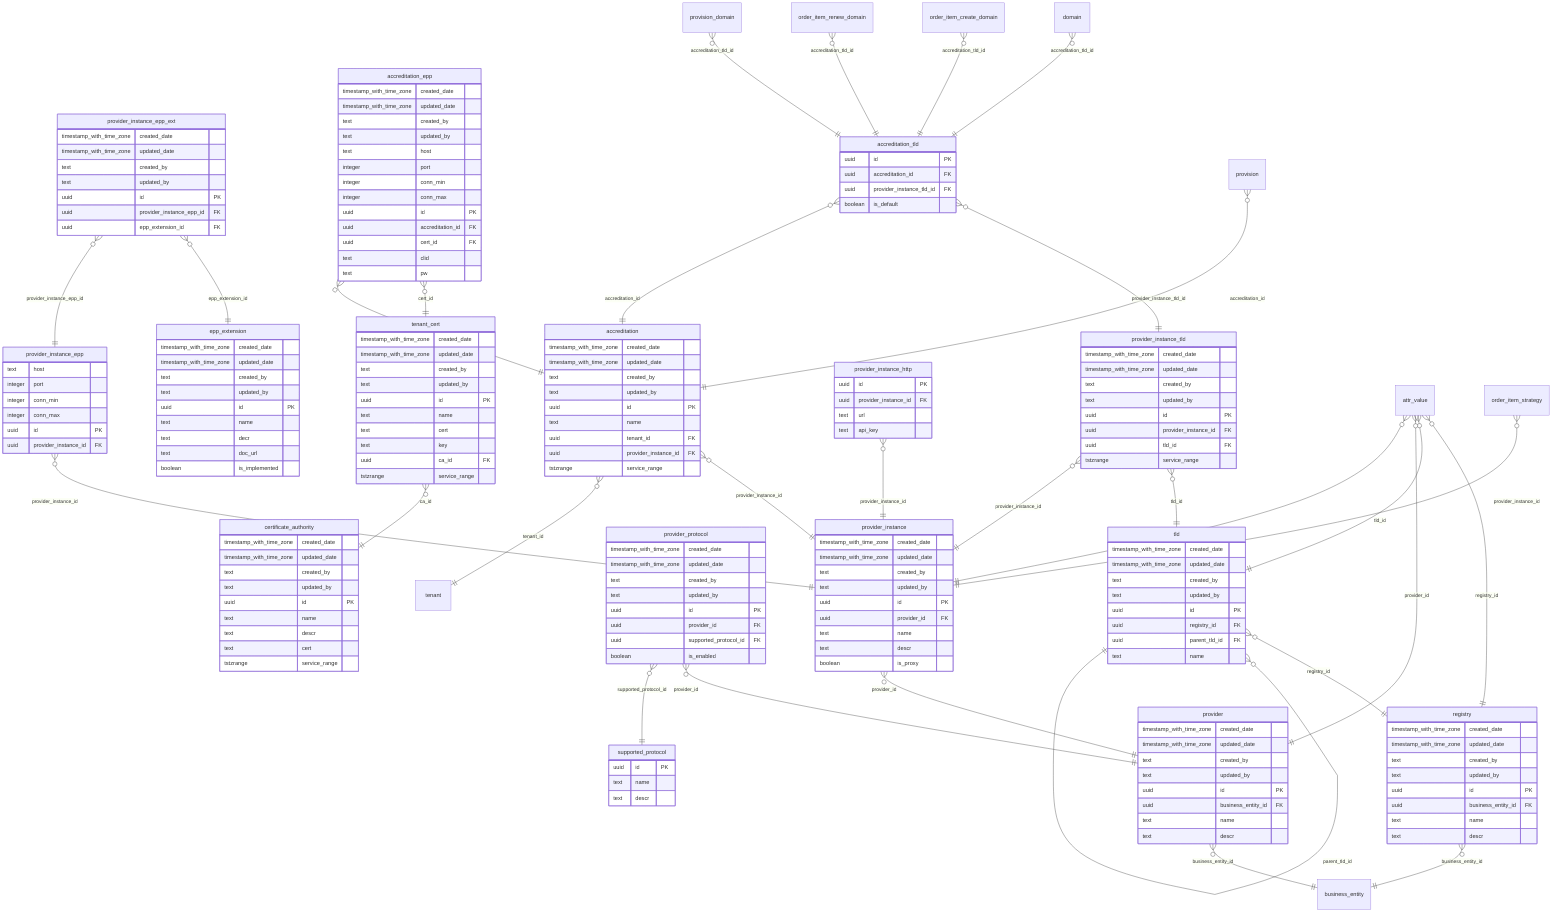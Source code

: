 erDiagram
    epp_extension {
        timestamp_with_time_zone created_date 
        timestamp_with_time_zone updated_date 
        text created_by 
        text updated_by 
        uuid id PK
        text name 
        text decr 
        text doc_url 
        boolean is_implemented 
    }

    registry {
        timestamp_with_time_zone created_date 
        timestamp_with_time_zone updated_date 
        text created_by 
        text updated_by 
        uuid id PK
        uuid business_entity_id FK
        text name 
        text descr 
    }

    tld {
        timestamp_with_time_zone created_date 
        timestamp_with_time_zone updated_date 
        text created_by 
        text updated_by 
        uuid id PK
        uuid registry_id FK
        uuid parent_tld_id FK
        text name 
    }

    provider {
        timestamp_with_time_zone created_date 
        timestamp_with_time_zone updated_date 
        text created_by 
        text updated_by 
        uuid id PK
        uuid business_entity_id FK
        text name 
        text descr 
    }

    provider_instance {
        timestamp_with_time_zone created_date 
        timestamp_with_time_zone updated_date 
        text created_by 
        text updated_by 
        uuid id PK
        uuid provider_id FK
        text name 
        text descr 
        boolean is_proxy 
    }

    provider_instance_tld {
        timestamp_with_time_zone created_date 
        timestamp_with_time_zone updated_date 
        text created_by 
        text updated_by 
        uuid id PK
        uuid provider_instance_id FK
        uuid tld_id FK
        tstzrange service_range 
    }

    supported_protocol {
        uuid id PK
        text name 
        text descr 
    }

    provider_protocol {
        timestamp_with_time_zone created_date 
        timestamp_with_time_zone updated_date 
        text created_by 
        text updated_by 
        uuid id PK
        uuid provider_id FK
        uuid supported_protocol_id FK
        boolean is_enabled 
    }

    certificate_authority {
        timestamp_with_time_zone created_date 
        timestamp_with_time_zone updated_date 
        text created_by 
        text updated_by 
        uuid id PK
        text name 
        text descr 
        text cert 
        tstzrange service_range 
    }

    tenant_cert {
        timestamp_with_time_zone created_date 
        timestamp_with_time_zone updated_date 
        text created_by 
        text updated_by 
        uuid id PK
        text name 
        text cert 
        text key 
        uuid ca_id FK
        tstzrange service_range 
    }

    provider_instance_epp {
        text host 
        integer port 
        integer conn_min 
        integer conn_max 
        uuid id PK
        uuid provider_instance_id FK
    }

    provider_instance_epp_ext {
        timestamp_with_time_zone created_date 
        timestamp_with_time_zone updated_date 
        text created_by 
        text updated_by 
        uuid id PK
        uuid provider_instance_epp_id FK
        uuid epp_extension_id FK
    }

    provider_instance_http {
        uuid id PK
        uuid provider_instance_id FK
        text url 
        text api_key 
    }

    accreditation {
        timestamp_with_time_zone created_date 
        timestamp_with_time_zone updated_date 
        text created_by 
        text updated_by 
        uuid id PK
        text name 
        uuid tenant_id FK
        uuid provider_instance_id FK
        tstzrange service_range 
    }

    accreditation_epp {
        timestamp_with_time_zone created_date 
        timestamp_with_time_zone updated_date 
        text created_by 
        text updated_by 
        text host 
        integer port 
        integer conn_min 
        integer conn_max 
        uuid id PK
        uuid accreditation_id FK
        uuid cert_id FK
        text clid 
        text pw 
    }

    accreditation_tld {
        uuid id PK
        uuid accreditation_id FK
        uuid provider_instance_tld_id FK
        boolean is_default 
    }

    provider_instance_epp_ext }o--|| epp_extension : "epp_extension_id"
    registry }o--|| business_entity : "business_entity_id"
    tld }o--|| registry : "registry_id"
    attr_value }o--|| registry : "registry_id"
    tld }o--|| tld : "parent_tld_id"
    provider_instance_tld }o--|| tld : "tld_id"
    attr_value }o--|| tld : "tld_id"
    provider }o--|| business_entity : "business_entity_id"
    provider_instance }o--|| provider : "provider_id"
    provider_protocol }o--|| provider : "provider_id"
    attr_value }o--|| provider : "provider_id"
    provider_instance_tld }o--|| provider_instance : "provider_instance_id"
    provider_instance_epp }o--|| provider_instance : "provider_instance_id"
    provider_instance_http }o--|| provider_instance : "provider_instance_id"
    accreditation }o--|| provider_instance : "provider_instance_id"
    order_item_strategy }o--|| provider_instance : "provider_instance_id"
    attr_value }o--|| provider_instance : "provider_instance_id"
    accreditation_tld }o--|| provider_instance_tld : "provider_instance_tld_id"
    provider_protocol }o--|| supported_protocol : "supported_protocol_id"
    tenant_cert }o--|| certificate_authority : "ca_id"
    accreditation_epp }o--|| tenant_cert : "cert_id"
    provider_instance_epp_ext }o--|| provider_instance_epp : "provider_instance_epp_id"
    accreditation }o--|| tenant : "tenant_id"
    accreditation_epp }o--|| accreditation : "accreditation_id"
    accreditation_tld }o--|| accreditation : "accreditation_id"
    provision }o--|| accreditation : "accreditation_id"
    domain }o--|| accreditation_tld : "accreditation_tld_id"
    order_item_create_domain }o--|| accreditation_tld : "accreditation_tld_id"
    order_item_renew_domain }o--|| accreditation_tld : "accreditation_tld_id"
    provision_domain }o--|| accreditation_tld : "accreditation_tld_id"